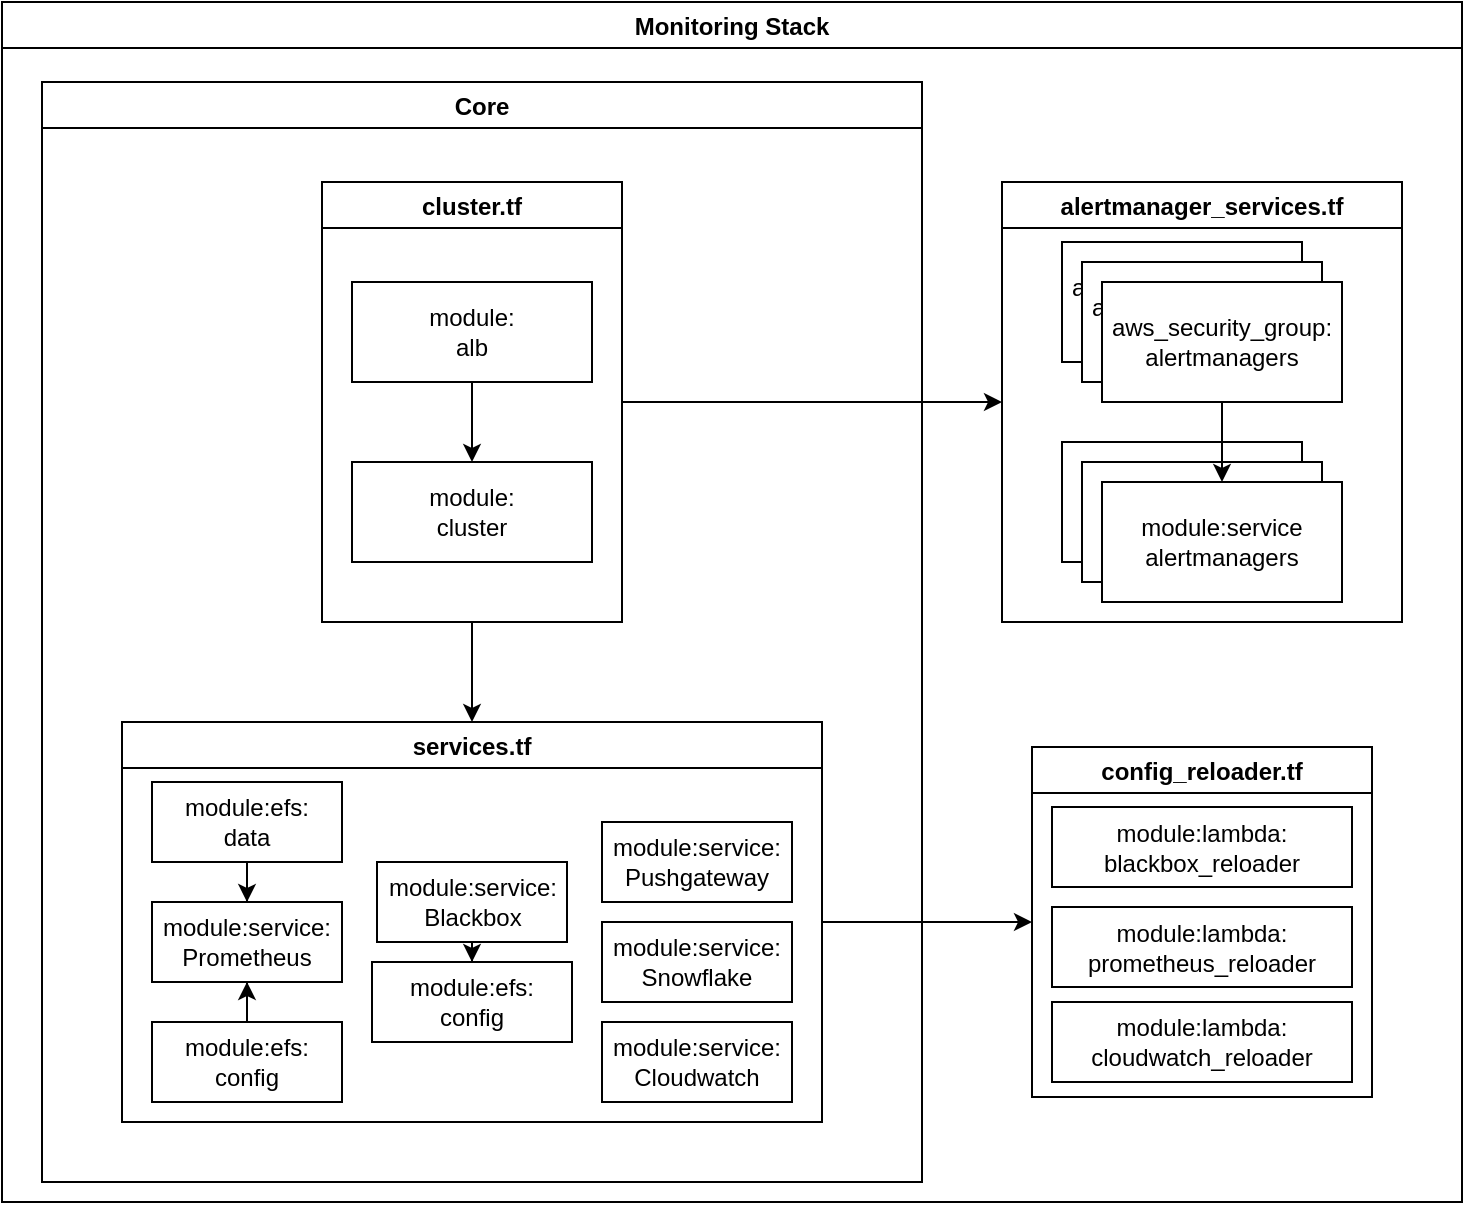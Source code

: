 <mxfile version="20.0.4"><diagram id="6tuuMbHUkxHtKXWS10uQ" name="Page-1"><mxGraphModel dx="2272" dy="791" grid="1" gridSize="10" guides="1" tooltips="1" connect="1" arrows="1" fold="1" page="1" pageScale="1" pageWidth="850" pageHeight="1100" math="0" shadow="0"><root><mxCell id="0"/><mxCell id="1" parent="0"/><mxCell id="ufPvTFzP5koXbvXklu_q-35" value="Monitoring Stack" style="swimlane;" parent="1" vertex="1"><mxGeometry x="-30" y="120" width="730" height="600" as="geometry"><mxRectangle x="-10" y="120" width="130" height="23" as="alternateBounds"/></mxGeometry></mxCell><mxCell id="ufPvTFzP5koXbvXklu_q-7" value="alertmanager_services.tf" style="swimlane;" parent="ufPvTFzP5koXbvXklu_q-35" vertex="1"><mxGeometry x="500" y="90" width="200" height="220" as="geometry"><mxRectangle x="580" y="40" width="180" height="30" as="alternateBounds"/></mxGeometry></mxCell><mxCell id="ufPvTFzP5koXbvXklu_q-15" value="" style="group" parent="ufPvTFzP5koXbvXklu_q-7" vertex="1" connectable="0"><mxGeometry x="30" y="30" width="140" height="80" as="geometry"/></mxCell><mxCell id="ufPvTFzP5koXbvXklu_q-12" value="aws_security_group:&lt;br&gt;&lt;div&gt;alertmanagers&lt;/div&gt;" style="rounded=0;whiteSpace=wrap;html=1;" parent="ufPvTFzP5koXbvXklu_q-15" vertex="1"><mxGeometry width="120" height="60" as="geometry"/></mxCell><mxCell id="ufPvTFzP5koXbvXklu_q-13" value="aws_security_group:&lt;br&gt;&lt;div&gt;alertmanagers&lt;/div&gt;" style="rounded=0;whiteSpace=wrap;html=1;" parent="ufPvTFzP5koXbvXklu_q-15" vertex="1"><mxGeometry x="10" y="10" width="120" height="60" as="geometry"/></mxCell><mxCell id="ufPvTFzP5koXbvXklu_q-14" value="aws_security_group:&lt;br&gt;alertmanagers" style="rounded=0;whiteSpace=wrap;html=1;" parent="ufPvTFzP5koXbvXklu_q-15" vertex="1"><mxGeometry x="20" y="20" width="120" height="60" as="geometry"/></mxCell><mxCell id="ufPvTFzP5koXbvXklu_q-11" value="" style="group" parent="ufPvTFzP5koXbvXklu_q-7" vertex="1" connectable="0"><mxGeometry x="30" y="130" width="140" height="80" as="geometry"/></mxCell><mxCell id="ufPvTFzP5koXbvXklu_q-8" value="alertmanagers" style="rounded=0;whiteSpace=wrap;html=1;" parent="ufPvTFzP5koXbvXklu_q-11" vertex="1"><mxGeometry width="120" height="60" as="geometry"/></mxCell><mxCell id="ufPvTFzP5koXbvXklu_q-9" value="alertmanagers" style="rounded=0;whiteSpace=wrap;html=1;" parent="ufPvTFzP5koXbvXklu_q-11" vertex="1"><mxGeometry x="10" y="10" width="120" height="60" as="geometry"/></mxCell><mxCell id="ufPvTFzP5koXbvXklu_q-10" value="module:service&lt;br&gt;alertmanagers" style="rounded=0;whiteSpace=wrap;html=1;" parent="ufPvTFzP5koXbvXklu_q-11" vertex="1"><mxGeometry x="20" y="20" width="120" height="60" as="geometry"/></mxCell><mxCell id="ufPvTFzP5koXbvXklu_q-16" value="" style="edgeStyle=orthogonalEdgeStyle;rounded=0;orthogonalLoop=1;jettySize=auto;html=1;" parent="ufPvTFzP5koXbvXklu_q-7" source="ufPvTFzP5koXbvXklu_q-14" target="ufPvTFzP5koXbvXklu_q-10" edge="1"><mxGeometry relative="1" as="geometry"/></mxCell><mxCell id="ufPvTFzP5koXbvXklu_q-40" value="" style="edgeStyle=orthogonalEdgeStyle;rounded=0;orthogonalLoop=1;jettySize=auto;html=1;entryX=0;entryY=0.5;entryDx=0;entryDy=0;" parent="ufPvTFzP5koXbvXklu_q-35" source="ufPvTFzP5koXbvXklu_q-2" target="ufPvTFzP5koXbvXklu_q-7" edge="1"><mxGeometry relative="1" as="geometry"/></mxCell><mxCell id="ufPvTFzP5koXbvXklu_q-43" value="" style="edgeStyle=orthogonalEdgeStyle;rounded=0;orthogonalLoop=1;jettySize=auto;html=1;entryX=0;entryY=0.5;entryDx=0;entryDy=0;" parent="ufPvTFzP5koXbvXklu_q-35" source="ufPvTFzP5koXbvXklu_q-18" target="ufPvTFzP5koXbvXklu_q-17" edge="1"><mxGeometry relative="1" as="geometry"/></mxCell><mxCell id="ufPvTFzP5koXbvXklu_q-17" value="config_reloader.tf" style="swimlane;" parent="ufPvTFzP5koXbvXklu_q-35" vertex="1"><mxGeometry x="515" y="372.5" width="170" height="175" as="geometry"><mxRectangle x="595" y="345" width="140" height="30" as="alternateBounds"/></mxGeometry></mxCell><mxCell id="ufPvTFzP5koXbvXklu_q-19" value="module:lambda:&lt;br&gt;blackbox_reloader" style="rounded=0;whiteSpace=wrap;html=1;" parent="ufPvTFzP5koXbvXklu_q-17" vertex="1"><mxGeometry x="10" y="30" width="150" height="40" as="geometry"/></mxCell><mxCell id="ufPvTFzP5koXbvXklu_q-21" value="module:lambda:&lt;br&gt;prometheus_reloader" style="rounded=0;whiteSpace=wrap;html=1;" parent="ufPvTFzP5koXbvXklu_q-17" vertex="1"><mxGeometry x="10" y="80" width="150" height="40" as="geometry"/></mxCell><mxCell id="KTecDCwxJIxs0AsYFCK6-2" value="&lt;div&gt;module:lambda:&lt;/div&gt;&lt;div&gt;cloudwatch_reloader&lt;/div&gt;" style="rounded=0;whiteSpace=wrap;html=1;" vertex="1" parent="ufPvTFzP5koXbvXklu_q-17"><mxGeometry x="10" y="127.5" width="150" height="40" as="geometry"/></mxCell><mxCell id="KTecDCwxJIxs0AsYFCK6-1" value="Core" style="swimlane;startSize=23;" vertex="1" parent="ufPvTFzP5koXbvXklu_q-35"><mxGeometry x="20" y="40" width="440" height="550" as="geometry"><mxRectangle x="60" y="40" width="70" height="30" as="alternateBounds"/></mxGeometry></mxCell><mxCell id="ufPvTFzP5koXbvXklu_q-2" value="cluster.tf" style="swimlane;" parent="KTecDCwxJIxs0AsYFCK6-1" vertex="1"><mxGeometry x="140" y="50" width="150" height="220" as="geometry"><mxRectangle x="50" y="140" width="150" height="23" as="alternateBounds"/></mxGeometry></mxCell><mxCell id="ufPvTFzP5koXbvXklu_q-5" value="" style="edgeStyle=orthogonalEdgeStyle;rounded=0;orthogonalLoop=1;jettySize=auto;html=1;" parent="ufPvTFzP5koXbvXklu_q-2" source="ufPvTFzP5koXbvXklu_q-4" target="ufPvTFzP5koXbvXklu_q-3" edge="1"><mxGeometry relative="1" as="geometry"/></mxCell><mxCell id="ufPvTFzP5koXbvXklu_q-4" value="module:&lt;br&gt;alb" style="rounded=0;whiteSpace=wrap;html=1;" parent="ufPvTFzP5koXbvXklu_q-2" vertex="1"><mxGeometry x="15" y="50" width="120" height="50" as="geometry"/></mxCell><mxCell id="ufPvTFzP5koXbvXklu_q-3" value="module:&lt;br&gt;cluster" style="rounded=0;whiteSpace=wrap;html=1;" parent="ufPvTFzP5koXbvXklu_q-2" vertex="1"><mxGeometry x="15" y="140" width="120" height="50" as="geometry"/></mxCell><mxCell id="ufPvTFzP5koXbvXklu_q-18" value="services.tf" style="swimlane;" parent="KTecDCwxJIxs0AsYFCK6-1" vertex="1"><mxGeometry x="40" y="320" width="350" height="200" as="geometry"><mxRectangle x="750" y="140" width="90" height="23" as="alternateBounds"/></mxGeometry></mxCell><mxCell id="ufPvTFzP5koXbvXklu_q-22" value="module:service:&lt;br&gt;Prometheus" style="rounded=0;whiteSpace=wrap;html=1;" parent="ufPvTFzP5koXbvXklu_q-18" vertex="1"><mxGeometry x="15" y="90" width="95" height="40" as="geometry"/></mxCell><mxCell id="ufPvTFzP5koXbvXklu_q-25" value="module:service:&lt;br&gt;Cloudwatch" style="rounded=0;whiteSpace=wrap;html=1;" parent="ufPvTFzP5koXbvXklu_q-18" vertex="1"><mxGeometry x="240" y="150" width="95" height="40" as="geometry"/></mxCell><mxCell id="ufPvTFzP5koXbvXklu_q-24" value="module:service:&lt;br&gt;Pushgateway" style="rounded=0;whiteSpace=wrap;html=1;" parent="ufPvTFzP5koXbvXklu_q-18" vertex="1"><mxGeometry x="240" y="50" width="95" height="40" as="geometry"/></mxCell><mxCell id="ufPvTFzP5koXbvXklu_q-31" value="" style="edgeStyle=orthogonalEdgeStyle;rounded=0;orthogonalLoop=1;jettySize=auto;html=1;" parent="ufPvTFzP5koXbvXklu_q-18" source="ufPvTFzP5koXbvXklu_q-26" target="ufPvTFzP5koXbvXklu_q-28" edge="1"><mxGeometry relative="1" as="geometry"/></mxCell><mxCell id="ufPvTFzP5koXbvXklu_q-26" value="module:service:&lt;br&gt;Blackbox" style="rounded=0;whiteSpace=wrap;html=1;" parent="ufPvTFzP5koXbvXklu_q-18" vertex="1"><mxGeometry x="127.5" y="70" width="95" height="40" as="geometry"/></mxCell><mxCell id="ufPvTFzP5koXbvXklu_q-27" value="module:service:&lt;br&gt;Snowflake" style="rounded=0;whiteSpace=wrap;html=1;" parent="ufPvTFzP5koXbvXklu_q-18" vertex="1"><mxGeometry x="240" y="100" width="95" height="40" as="geometry"/></mxCell><mxCell id="ufPvTFzP5koXbvXklu_q-28" value="module:efs:&lt;br&gt;config" style="rounded=0;whiteSpace=wrap;html=1;" parent="ufPvTFzP5koXbvXklu_q-18" vertex="1"><mxGeometry x="125" y="120" width="100" height="40" as="geometry"/></mxCell><mxCell id="ufPvTFzP5koXbvXklu_q-32" value="" style="edgeStyle=orthogonalEdgeStyle;rounded=0;orthogonalLoop=1;jettySize=auto;html=1;" parent="ufPvTFzP5koXbvXklu_q-18" source="ufPvTFzP5koXbvXklu_q-30" target="ufPvTFzP5koXbvXklu_q-22" edge="1"><mxGeometry relative="1" as="geometry"/></mxCell><mxCell id="ufPvTFzP5koXbvXklu_q-30" value="module:efs:&lt;br&gt;data" style="rounded=0;whiteSpace=wrap;html=1;" parent="ufPvTFzP5koXbvXklu_q-18" vertex="1"><mxGeometry x="15" y="30" width="95" height="40" as="geometry"/></mxCell><mxCell id="ufPvTFzP5koXbvXklu_q-34" value="" style="edgeStyle=orthogonalEdgeStyle;rounded=0;orthogonalLoop=1;jettySize=auto;html=1;" parent="ufPvTFzP5koXbvXklu_q-18" source="ufPvTFzP5koXbvXklu_q-29" target="ufPvTFzP5koXbvXklu_q-22" edge="1"><mxGeometry relative="1" as="geometry"/></mxCell><mxCell id="ufPvTFzP5koXbvXklu_q-29" value="module:efs:&lt;br&gt;config" style="rounded=0;whiteSpace=wrap;html=1;" parent="ufPvTFzP5koXbvXklu_q-18" vertex="1"><mxGeometry x="15" y="150" width="95" height="40" as="geometry"/></mxCell><mxCell id="ufPvTFzP5koXbvXklu_q-38" style="edgeStyle=orthogonalEdgeStyle;rounded=0;orthogonalLoop=1;jettySize=auto;html=1;exitX=0.5;exitY=1;exitDx=0;exitDy=0;" parent="KTecDCwxJIxs0AsYFCK6-1" source="ufPvTFzP5koXbvXklu_q-2" target="ufPvTFzP5koXbvXklu_q-18" edge="1"><mxGeometry relative="1" as="geometry"><mxPoint x="35" y="320" as="targetPoint"/></mxGeometry></mxCell></root></mxGraphModel></diagram></mxfile>